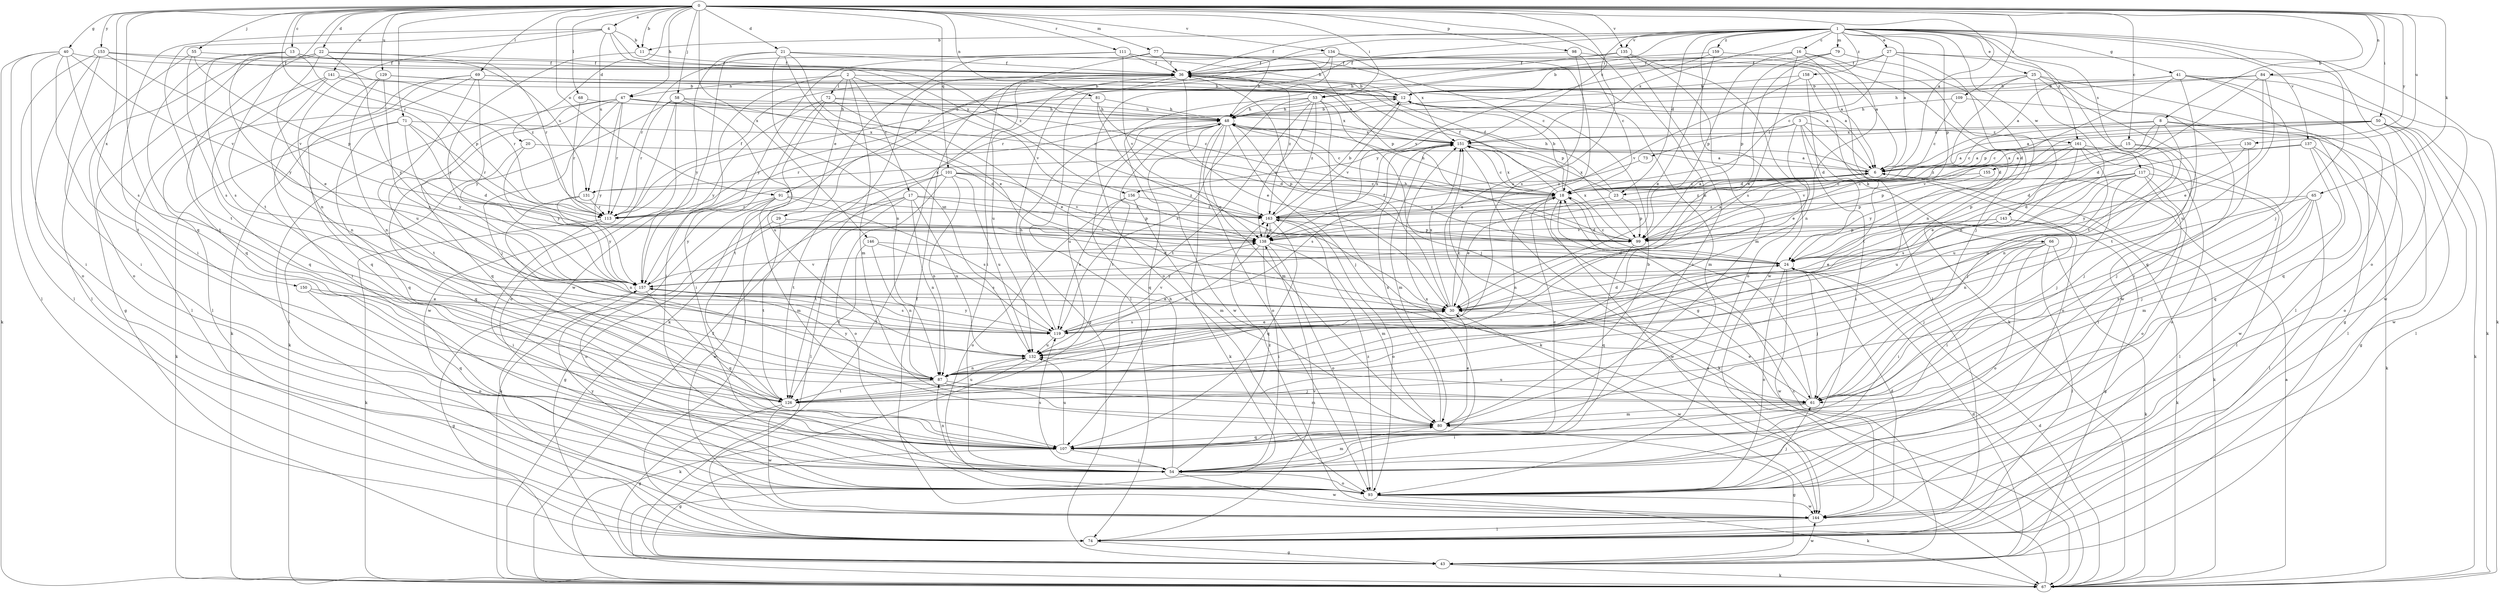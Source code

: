 strict digraph  {
0;
1;
2;
3;
4;
6;
8;
11;
12;
13;
15;
16;
17;
18;
20;
21;
22;
23;
24;
25;
27;
29;
30;
36;
40;
41;
43;
47;
48;
50;
53;
54;
55;
58;
61;
65;
66;
67;
68;
69;
71;
72;
73;
74;
77;
79;
80;
81;
84;
87;
91;
93;
98;
99;
101;
107;
109;
111;
113;
117;
119;
126;
129;
130;
131;
132;
134;
135;
137;
138;
141;
143;
144;
146;
150;
151;
153;
155;
156;
157;
158;
159;
161;
163;
0 -> 4  [label=a];
0 -> 6  [label=a];
0 -> 8  [label=b];
0 -> 11  [label=b];
0 -> 13  [label=c];
0 -> 15  [label=c];
0 -> 20  [label=d];
0 -> 21  [label=d];
0 -> 22  [label=d];
0 -> 40  [label=g];
0 -> 47  [label=h];
0 -> 50  [label=i];
0 -> 53  [label=i];
0 -> 55  [label=j];
0 -> 58  [label=j];
0 -> 65  [label=k];
0 -> 68  [label=l];
0 -> 69  [label=l];
0 -> 71  [label=l];
0 -> 77  [label=m];
0 -> 81  [label=n];
0 -> 84  [label=n];
0 -> 87  [label=n];
0 -> 91  [label=o];
0 -> 98  [label=p];
0 -> 101  [label=q];
0 -> 107  [label=q];
0 -> 109  [label=r];
0 -> 111  [label=r];
0 -> 113  [label=r];
0 -> 126  [label=t];
0 -> 129  [label=u];
0 -> 130  [label=u];
0 -> 134  [label=v];
0 -> 135  [label=v];
0 -> 141  [label=w];
0 -> 146  [label=x];
0 -> 150  [label=x];
0 -> 151  [label=x];
0 -> 153  [label=y];
0 -> 155  [label=y];
1 -> 6  [label=a];
1 -> 11  [label=b];
1 -> 16  [label=c];
1 -> 23  [label=d];
1 -> 25  [label=e];
1 -> 27  [label=e];
1 -> 36  [label=f];
1 -> 41  [label=g];
1 -> 53  [label=i];
1 -> 61  [label=j];
1 -> 79  [label=m];
1 -> 91  [label=o];
1 -> 93  [label=o];
1 -> 99  [label=p];
1 -> 113  [label=r];
1 -> 117  [label=s];
1 -> 119  [label=s];
1 -> 135  [label=v];
1 -> 137  [label=v];
1 -> 143  [label=w];
1 -> 144  [label=w];
1 -> 151  [label=x];
1 -> 158  [label=z];
1 -> 159  [label=z];
1 -> 161  [label=z];
2 -> 6  [label=a];
2 -> 17  [label=c];
2 -> 29  [label=e];
2 -> 47  [label=h];
2 -> 54  [label=i];
2 -> 72  [label=l];
2 -> 80  [label=m];
2 -> 138  [label=v];
3 -> 30  [label=e];
3 -> 54  [label=i];
3 -> 66  [label=k];
3 -> 73  [label=l];
3 -> 93  [label=o];
3 -> 156  [label=y];
3 -> 161  [label=z];
4 -> 11  [label=b];
4 -> 54  [label=i];
4 -> 87  [label=n];
4 -> 126  [label=t];
4 -> 131  [label=u];
4 -> 156  [label=y];
4 -> 163  [label=z];
6 -> 18  [label=c];
6 -> 23  [label=d];
6 -> 48  [label=h];
6 -> 67  [label=k];
6 -> 131  [label=u];
6 -> 163  [label=z];
8 -> 18  [label=c];
8 -> 24  [label=d];
8 -> 43  [label=g];
8 -> 74  [label=l];
8 -> 87  [label=n];
8 -> 138  [label=v];
8 -> 151  [label=x];
11 -> 36  [label=f];
11 -> 157  [label=y];
12 -> 48  [label=h];
12 -> 80  [label=m];
12 -> 138  [label=v];
13 -> 36  [label=f];
13 -> 99  [label=p];
13 -> 119  [label=s];
13 -> 126  [label=t];
13 -> 131  [label=u];
13 -> 157  [label=y];
15 -> 6  [label=a];
15 -> 61  [label=j];
15 -> 132  [label=u];
15 -> 138  [label=v];
16 -> 36  [label=f];
16 -> 61  [label=j];
16 -> 74  [label=l];
16 -> 87  [label=n];
16 -> 99  [label=p];
16 -> 113  [label=r];
16 -> 119  [label=s];
17 -> 43  [label=g];
17 -> 87  [label=n];
17 -> 99  [label=p];
17 -> 126  [label=t];
17 -> 132  [label=u];
17 -> 144  [label=w];
17 -> 163  [label=z];
18 -> 6  [label=a];
18 -> 12  [label=b];
18 -> 24  [label=d];
18 -> 36  [label=f];
18 -> 48  [label=h];
18 -> 87  [label=n];
18 -> 144  [label=w];
18 -> 151  [label=x];
18 -> 163  [label=z];
20 -> 6  [label=a];
20 -> 107  [label=q];
20 -> 157  [label=y];
21 -> 12  [label=b];
21 -> 30  [label=e];
21 -> 36  [label=f];
21 -> 87  [label=n];
21 -> 132  [label=u];
21 -> 144  [label=w];
21 -> 157  [label=y];
22 -> 30  [label=e];
22 -> 36  [label=f];
22 -> 43  [label=g];
22 -> 93  [label=o];
22 -> 107  [label=q];
22 -> 113  [label=r];
22 -> 157  [label=y];
23 -> 30  [label=e];
23 -> 36  [label=f];
23 -> 99  [label=p];
23 -> 151  [label=x];
24 -> 18  [label=c];
24 -> 61  [label=j];
24 -> 93  [label=o];
24 -> 144  [label=w];
24 -> 157  [label=y];
25 -> 12  [label=b];
25 -> 24  [label=d];
25 -> 43  [label=g];
25 -> 54  [label=i];
25 -> 87  [label=n];
25 -> 113  [label=r];
25 -> 144  [label=w];
27 -> 12  [label=b];
27 -> 18  [label=c];
27 -> 24  [label=d];
27 -> 36  [label=f];
27 -> 67  [label=k];
27 -> 126  [label=t];
29 -> 93  [label=o];
29 -> 126  [label=t];
29 -> 138  [label=v];
30 -> 18  [label=c];
30 -> 24  [label=d];
30 -> 36  [label=f];
30 -> 119  [label=s];
30 -> 144  [label=w];
30 -> 151  [label=x];
36 -> 12  [label=b];
36 -> 30  [label=e];
36 -> 43  [label=g];
36 -> 99  [label=p];
36 -> 132  [label=u];
36 -> 163  [label=z];
40 -> 36  [label=f];
40 -> 54  [label=i];
40 -> 67  [label=k];
40 -> 74  [label=l];
40 -> 119  [label=s];
40 -> 126  [label=t];
40 -> 138  [label=v];
41 -> 6  [label=a];
41 -> 12  [label=b];
41 -> 67  [label=k];
41 -> 74  [label=l];
41 -> 99  [label=p];
41 -> 107  [label=q];
41 -> 126  [label=t];
43 -> 24  [label=d];
43 -> 36  [label=f];
43 -> 67  [label=k];
43 -> 144  [label=w];
47 -> 18  [label=c];
47 -> 48  [label=h];
47 -> 61  [label=j];
47 -> 74  [label=l];
47 -> 107  [label=q];
47 -> 113  [label=r];
47 -> 126  [label=t];
47 -> 151  [label=x];
47 -> 157  [label=y];
48 -> 12  [label=b];
48 -> 18  [label=c];
48 -> 61  [label=j];
48 -> 67  [label=k];
48 -> 80  [label=m];
48 -> 93  [label=o];
48 -> 99  [label=p];
48 -> 107  [label=q];
48 -> 113  [label=r];
48 -> 126  [label=t];
48 -> 132  [label=u];
48 -> 151  [label=x];
50 -> 6  [label=a];
50 -> 18  [label=c];
50 -> 67  [label=k];
50 -> 74  [label=l];
50 -> 93  [label=o];
50 -> 144  [label=w];
50 -> 151  [label=x];
50 -> 163  [label=z];
53 -> 48  [label=h];
53 -> 61  [label=j];
53 -> 67  [label=k];
53 -> 119  [label=s];
53 -> 126  [label=t];
53 -> 138  [label=v];
53 -> 144  [label=w];
53 -> 163  [label=z];
54 -> 48  [label=h];
54 -> 80  [label=m];
54 -> 87  [label=n];
54 -> 93  [label=o];
54 -> 119  [label=s];
54 -> 144  [label=w];
54 -> 163  [label=z];
55 -> 36  [label=f];
55 -> 74  [label=l];
55 -> 99  [label=p];
55 -> 119  [label=s];
58 -> 24  [label=d];
58 -> 48  [label=h];
58 -> 67  [label=k];
58 -> 93  [label=o];
58 -> 113  [label=r];
58 -> 132  [label=u];
58 -> 144  [label=w];
61 -> 18  [label=c];
61 -> 30  [label=e];
61 -> 54  [label=i];
61 -> 80  [label=m];
61 -> 132  [label=u];
65 -> 61  [label=j];
65 -> 74  [label=l];
65 -> 80  [label=m];
65 -> 87  [label=n];
65 -> 126  [label=t];
65 -> 163  [label=z];
66 -> 24  [label=d];
66 -> 54  [label=i];
66 -> 61  [label=j];
66 -> 67  [label=k];
66 -> 74  [label=l];
66 -> 93  [label=o];
67 -> 6  [label=a];
67 -> 18  [label=c];
67 -> 24  [label=d];
67 -> 36  [label=f];
67 -> 151  [label=x];
68 -> 48  [label=h];
68 -> 113  [label=r];
69 -> 6  [label=a];
69 -> 12  [label=b];
69 -> 54  [label=i];
69 -> 67  [label=k];
69 -> 74  [label=l];
69 -> 132  [label=u];
69 -> 157  [label=y];
71 -> 24  [label=d];
71 -> 67  [label=k];
71 -> 107  [label=q];
71 -> 113  [label=r];
71 -> 151  [label=x];
71 -> 157  [label=y];
72 -> 18  [label=c];
72 -> 30  [label=e];
72 -> 48  [label=h];
72 -> 54  [label=i];
72 -> 126  [label=t];
72 -> 157  [label=y];
73 -> 163  [label=z];
74 -> 43  [label=g];
74 -> 138  [label=v];
77 -> 6  [label=a];
77 -> 36  [label=f];
77 -> 48  [label=h];
77 -> 54  [label=i];
77 -> 67  [label=k];
79 -> 30  [label=e];
79 -> 36  [label=f];
79 -> 87  [label=n];
79 -> 99  [label=p];
80 -> 12  [label=b];
80 -> 30  [label=e];
80 -> 43  [label=g];
80 -> 107  [label=q];
80 -> 151  [label=x];
81 -> 24  [label=d];
81 -> 30  [label=e];
81 -> 48  [label=h];
81 -> 74  [label=l];
84 -> 12  [label=b];
84 -> 24  [label=d];
84 -> 30  [label=e];
84 -> 48  [label=h];
84 -> 132  [label=u];
84 -> 144  [label=w];
87 -> 61  [label=j];
87 -> 80  [label=m];
87 -> 126  [label=t];
87 -> 157  [label=y];
91 -> 67  [label=k];
91 -> 80  [label=m];
91 -> 113  [label=r];
91 -> 119  [label=s];
91 -> 157  [label=y];
91 -> 163  [label=z];
93 -> 61  [label=j];
93 -> 67  [label=k];
93 -> 144  [label=w];
93 -> 157  [label=y];
93 -> 163  [label=z];
98 -> 6  [label=a];
98 -> 18  [label=c];
98 -> 36  [label=f];
98 -> 132  [label=u];
99 -> 6  [label=a];
99 -> 48  [label=h];
99 -> 107  [label=q];
99 -> 151  [label=x];
101 -> 18  [label=c];
101 -> 74  [label=l];
101 -> 87  [label=n];
101 -> 93  [label=o];
101 -> 126  [label=t];
101 -> 132  [label=u];
101 -> 138  [label=v];
101 -> 163  [label=z];
107 -> 18  [label=c];
107 -> 43  [label=g];
107 -> 54  [label=i];
107 -> 132  [label=u];
107 -> 151  [label=x];
109 -> 18  [label=c];
109 -> 48  [label=h];
109 -> 107  [label=q];
111 -> 18  [label=c];
111 -> 36  [label=f];
111 -> 99  [label=p];
111 -> 113  [label=r];
111 -> 138  [label=v];
111 -> 157  [label=y];
113 -> 36  [label=f];
113 -> 54  [label=i];
113 -> 67  [label=k];
117 -> 18  [label=c];
117 -> 54  [label=i];
117 -> 61  [label=j];
117 -> 74  [label=l];
117 -> 93  [label=o];
117 -> 99  [label=p];
117 -> 119  [label=s];
117 -> 132  [label=u];
119 -> 30  [label=e];
119 -> 48  [label=h];
119 -> 132  [label=u];
119 -> 138  [label=v];
119 -> 157  [label=y];
126 -> 43  [label=g];
126 -> 132  [label=u];
126 -> 144  [label=w];
129 -> 12  [label=b];
129 -> 87  [label=n];
129 -> 107  [label=q];
129 -> 119  [label=s];
129 -> 151  [label=x];
130 -> 6  [label=a];
130 -> 61  [label=j];
130 -> 157  [label=y];
131 -> 87  [label=n];
131 -> 113  [label=r];
131 -> 151  [label=x];
131 -> 157  [label=y];
132 -> 67  [label=k];
132 -> 87  [label=n];
134 -> 36  [label=f];
134 -> 43  [label=g];
134 -> 74  [label=l];
134 -> 93  [label=o];
134 -> 151  [label=x];
135 -> 36  [label=f];
135 -> 48  [label=h];
135 -> 54  [label=i];
135 -> 80  [label=m];
135 -> 93  [label=o];
137 -> 6  [label=a];
137 -> 24  [label=d];
137 -> 67  [label=k];
137 -> 107  [label=q];
137 -> 144  [label=w];
138 -> 24  [label=d];
138 -> 54  [label=i];
138 -> 80  [label=m];
138 -> 93  [label=o];
138 -> 132  [label=u];
138 -> 163  [label=z];
141 -> 12  [label=b];
141 -> 74  [label=l];
141 -> 87  [label=n];
141 -> 107  [label=q];
141 -> 113  [label=r];
143 -> 30  [label=e];
143 -> 43  [label=g];
143 -> 54  [label=i];
143 -> 67  [label=k];
143 -> 99  [label=p];
143 -> 138  [label=v];
144 -> 24  [label=d];
144 -> 36  [label=f];
144 -> 74  [label=l];
146 -> 24  [label=d];
146 -> 87  [label=n];
146 -> 119  [label=s];
146 -> 126  [label=t];
150 -> 30  [label=e];
150 -> 93  [label=o];
150 -> 107  [label=q];
151 -> 6  [label=a];
151 -> 18  [label=c];
151 -> 67  [label=k];
151 -> 80  [label=m];
151 -> 119  [label=s];
153 -> 36  [label=f];
153 -> 54  [label=i];
153 -> 74  [label=l];
153 -> 93  [label=o];
153 -> 138  [label=v];
153 -> 163  [label=z];
155 -> 18  [label=c];
155 -> 99  [label=p];
156 -> 80  [label=m];
156 -> 93  [label=o];
156 -> 119  [label=s];
156 -> 163  [label=z];
157 -> 30  [label=e];
157 -> 43  [label=g];
157 -> 107  [label=q];
157 -> 119  [label=s];
157 -> 138  [label=v];
158 -> 12  [label=b];
158 -> 24  [label=d];
158 -> 126  [label=t];
158 -> 138  [label=v];
159 -> 30  [label=e];
159 -> 36  [label=f];
159 -> 67  [label=k];
159 -> 138  [label=v];
161 -> 6  [label=a];
161 -> 30  [label=e];
161 -> 61  [label=j];
161 -> 74  [label=l];
161 -> 93  [label=o];
161 -> 99  [label=p];
161 -> 157  [label=y];
163 -> 12  [label=b];
163 -> 93  [label=o];
163 -> 99  [label=p];
163 -> 107  [label=q];
163 -> 138  [label=v];
163 -> 151  [label=x];
}
